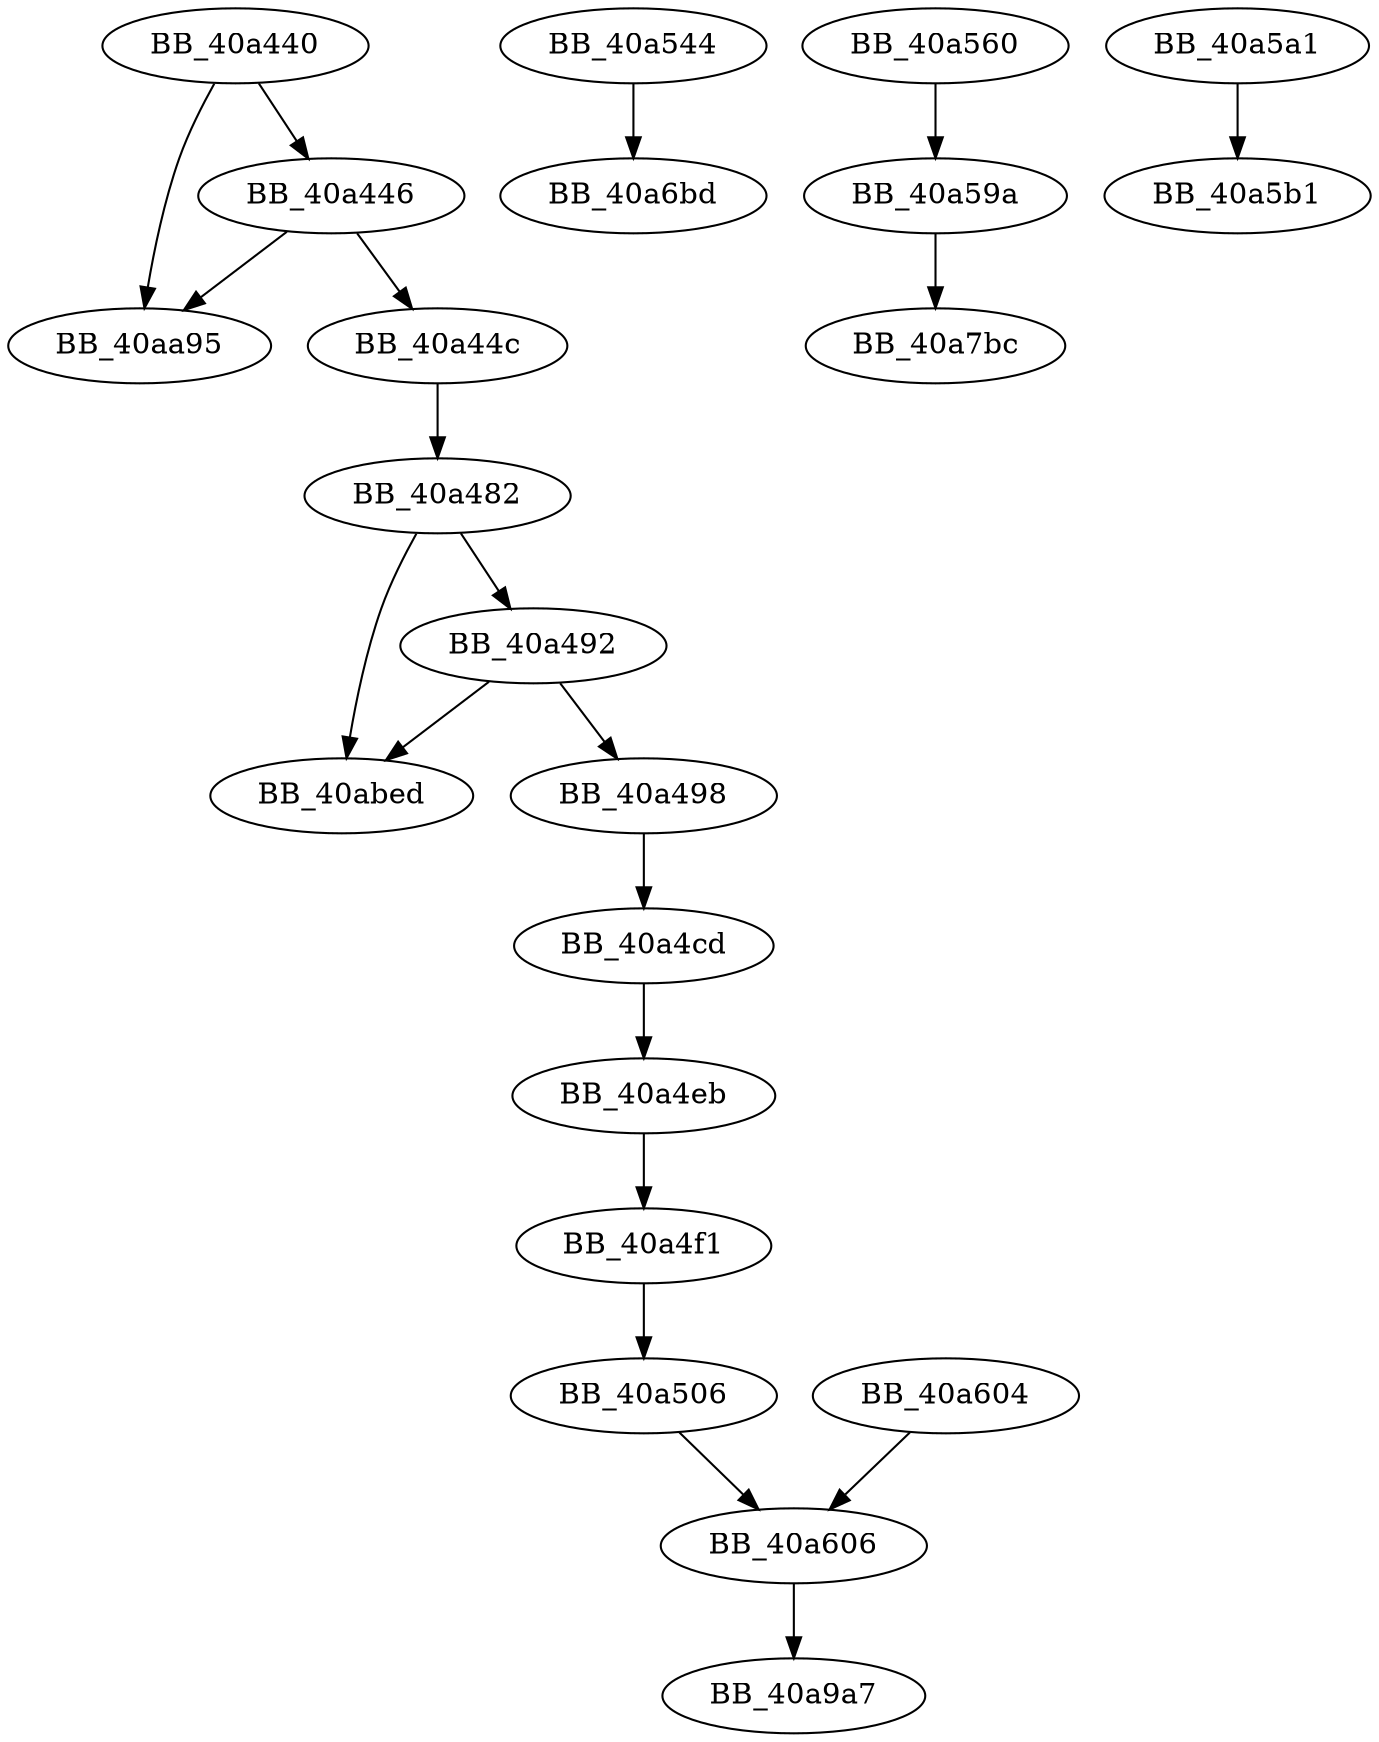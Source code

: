 DiGraph sub_40A440{
BB_40a440->BB_40a446
BB_40a440->BB_40aa95
BB_40a446->BB_40a44c
BB_40a446->BB_40aa95
BB_40a44c->BB_40a482
BB_40a482->BB_40a492
BB_40a482->BB_40abed
BB_40a492->BB_40a498
BB_40a492->BB_40abed
BB_40a498->BB_40a4cd
BB_40a4cd->BB_40a4eb
BB_40a4eb->BB_40a4f1
BB_40a4f1->BB_40a506
BB_40a506->BB_40a606
BB_40a544->BB_40a6bd
BB_40a560->BB_40a59a
BB_40a59a->BB_40a7bc
BB_40a5a1->BB_40a5b1
BB_40a604->BB_40a606
BB_40a606->BB_40a9a7
}
